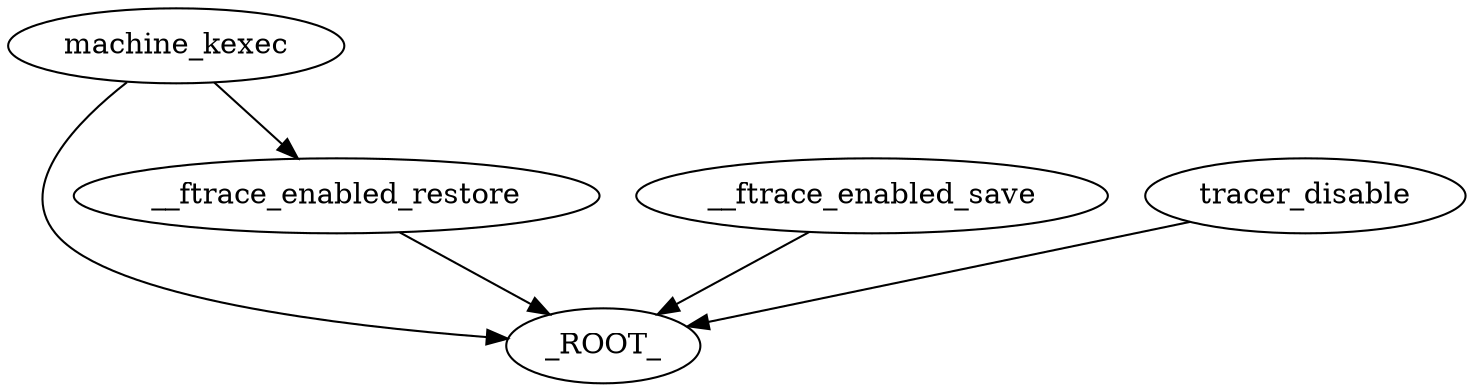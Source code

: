 digraph "/home/cendes/Documents/masters_thesis/ocloz/knob_graph_search/./partial_graph_ftrace_enabled.dot" {
	 machine_kexec -> _ROOT_
	 __ftrace_enabled_restore -> _ROOT_
	 machine_kexec -> __ftrace_enabled_restore
	 __ftrace_enabled_save -> _ROOT_
	 tracer_disable -> _ROOT_
}
